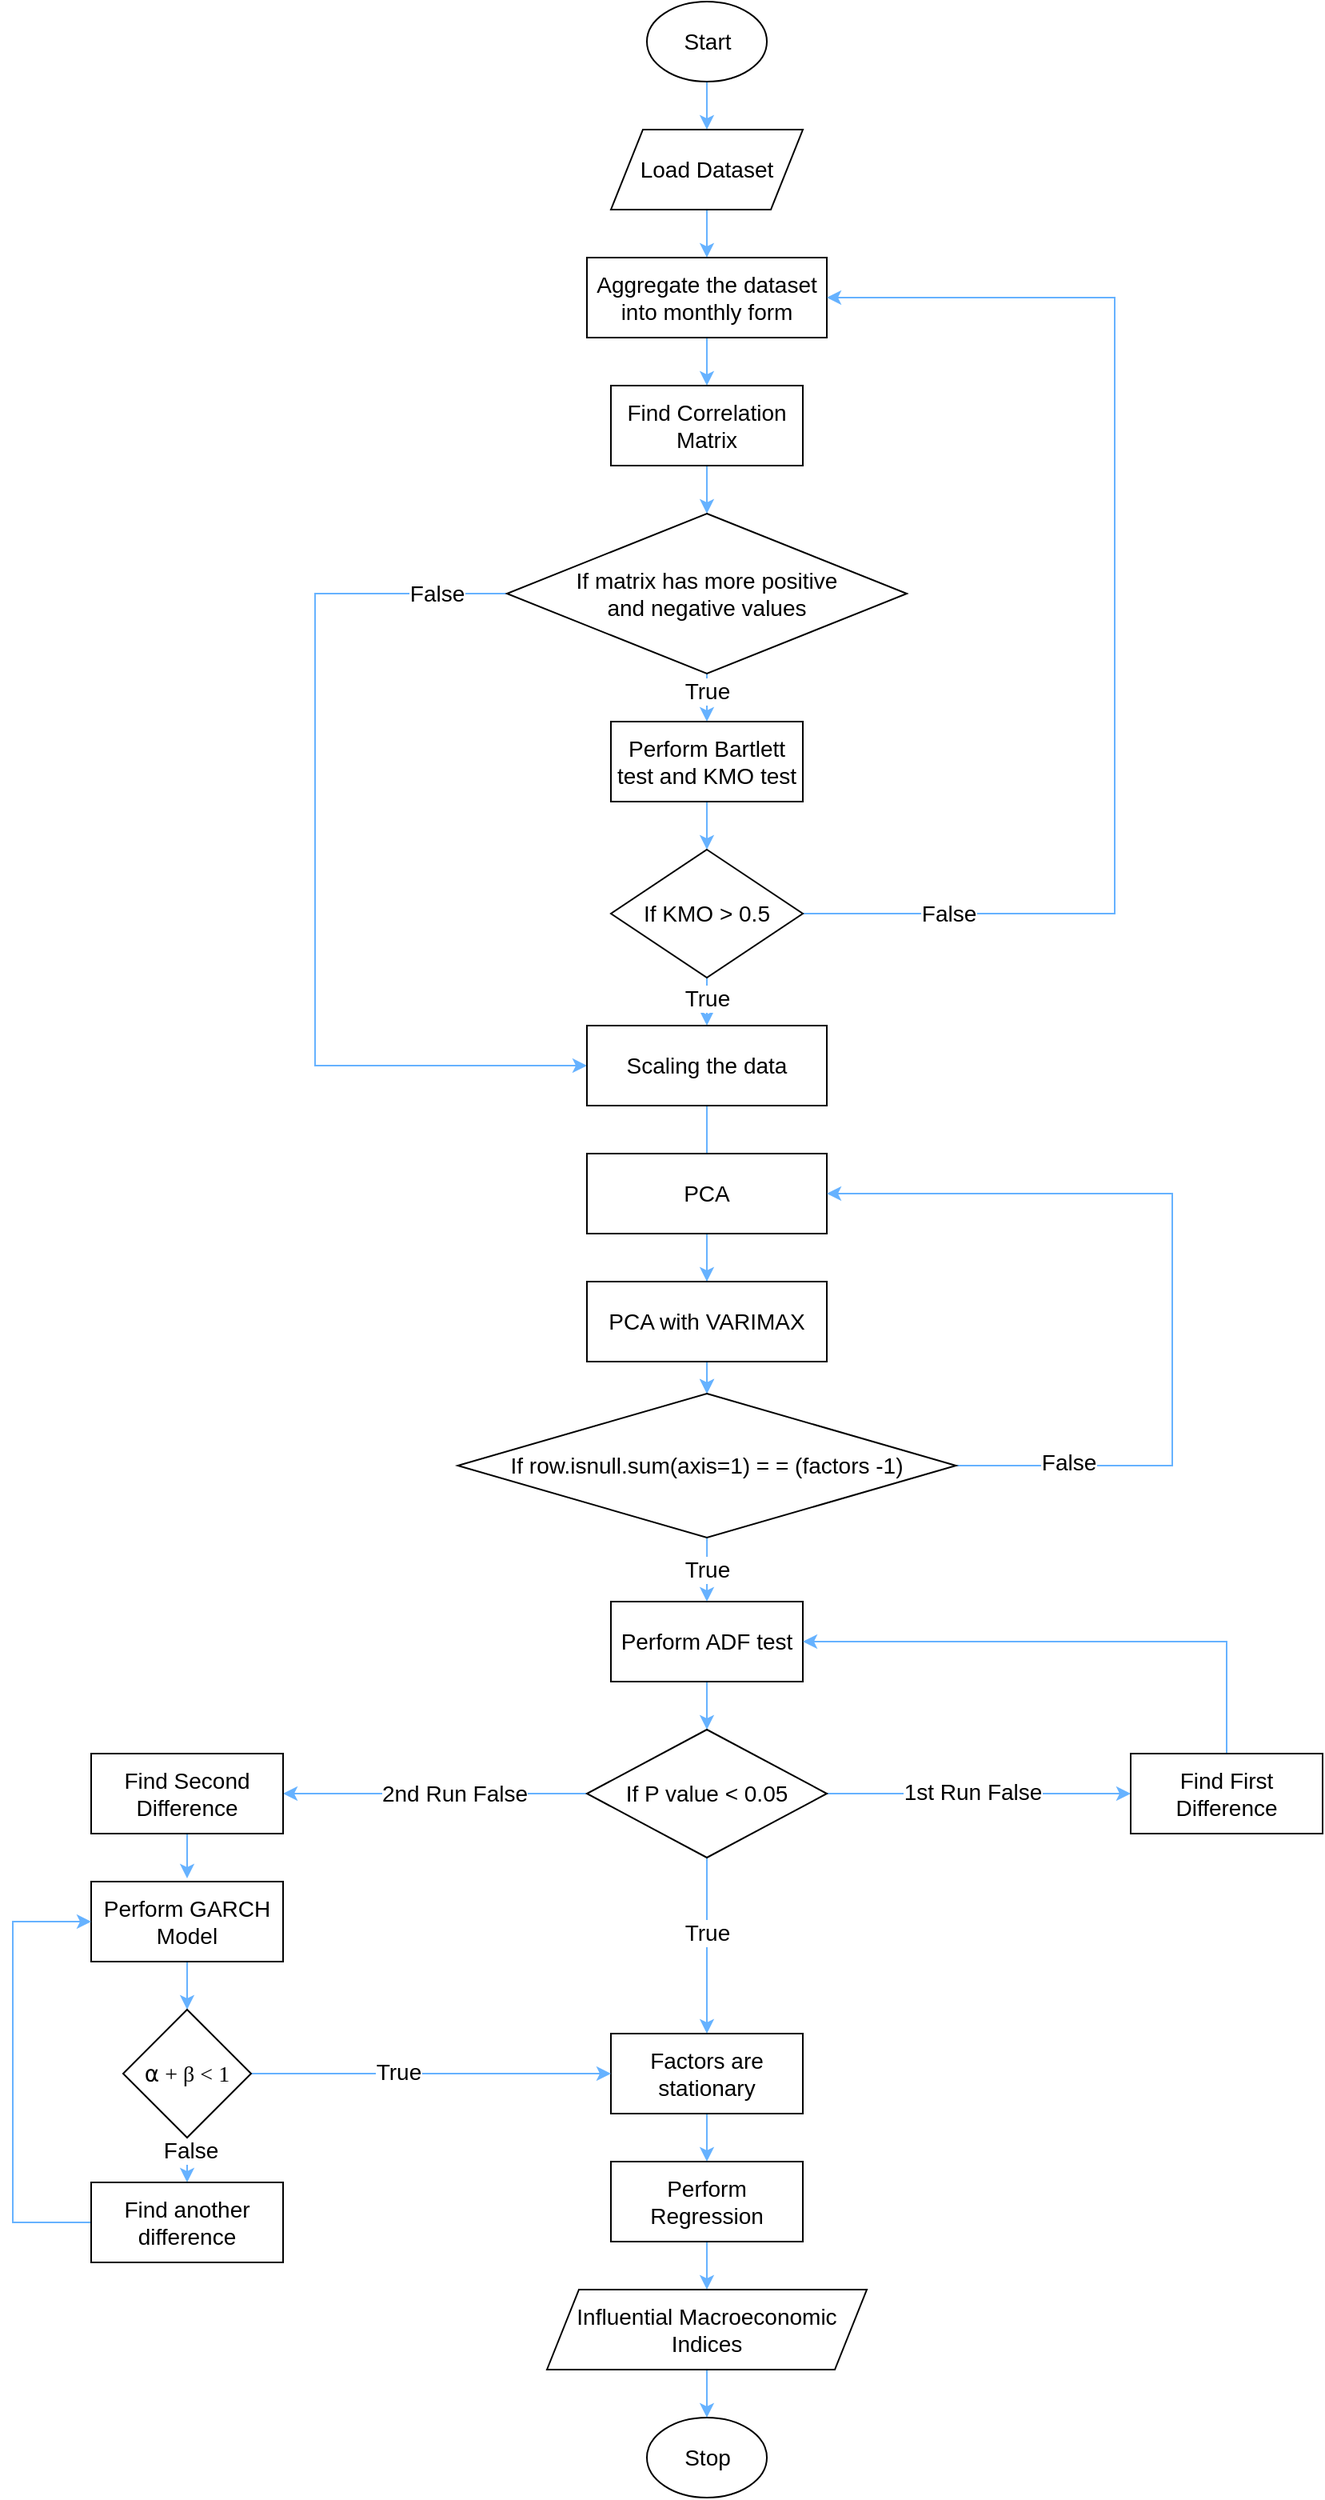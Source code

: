 <mxfile version="20.2.2" type="github">
  <diagram id="K4SllDyWBe866cMlf7m9" name="Page-1">
    <mxGraphModel dx="2913" dy="2673" grid="1" gridSize="10" guides="1" tooltips="1" connect="1" arrows="1" fold="1" page="1" pageScale="1" pageWidth="827" pageHeight="1169" math="0" shadow="0">
      <root>
        <mxCell id="0" />
        <mxCell id="1" parent="0" />
        <mxCell id="gdKUg1x8Pc7YjSa4p0e4-49" style="edgeStyle=orthogonalEdgeStyle;rounded=0;orthogonalLoop=1;jettySize=auto;html=1;entryX=0.5;entryY=0;entryDx=0;entryDy=0;fontSize=14;strokeColor=#66B2FF;" parent="1" source="gdKUg1x8Pc7YjSa4p0e4-1" target="gdKUg1x8Pc7YjSa4p0e4-2" edge="1">
          <mxGeometry relative="1" as="geometry" />
        </mxCell>
        <mxCell id="gdKUg1x8Pc7YjSa4p0e4-1" value="Start" style="ellipse;whiteSpace=wrap;html=1;fontSize=14;" parent="1" vertex="1">
          <mxGeometry x="786.5" y="400" width="75" height="50" as="geometry" />
        </mxCell>
        <mxCell id="gdKUg1x8Pc7YjSa4p0e4-4" value="" style="edgeStyle=orthogonalEdgeStyle;rounded=0;orthogonalLoop=1;jettySize=auto;html=1;fontSize=14;strokeColor=#66B2FF;" parent="1" source="gdKUg1x8Pc7YjSa4p0e4-2" target="gdKUg1x8Pc7YjSa4p0e4-3" edge="1">
          <mxGeometry relative="1" as="geometry" />
        </mxCell>
        <mxCell id="gdKUg1x8Pc7YjSa4p0e4-2" value="Load Dataset" style="shape=parallelogram;perimeter=parallelogramPerimeter;whiteSpace=wrap;html=1;fixedSize=1;fontSize=14;" parent="1" vertex="1">
          <mxGeometry x="764" y="480" width="120" height="50" as="geometry" />
        </mxCell>
        <mxCell id="gdKUg1x8Pc7YjSa4p0e4-48" style="edgeStyle=orthogonalEdgeStyle;rounded=0;orthogonalLoop=1;jettySize=auto;html=1;entryX=0.5;entryY=0;entryDx=0;entryDy=0;fontSize=14;strokeColor=#66B2FF;" parent="1" source="gdKUg1x8Pc7YjSa4p0e4-3" target="gdKUg1x8Pc7YjSa4p0e4-5" edge="1">
          <mxGeometry relative="1" as="geometry" />
        </mxCell>
        <mxCell id="gdKUg1x8Pc7YjSa4p0e4-3" value="Aggregate the dataset into monthly form" style="rounded=0;whiteSpace=wrap;html=1;fontSize=14;" parent="1" vertex="1">
          <mxGeometry x="749" y="560" width="150" height="50" as="geometry" />
        </mxCell>
        <mxCell id="gdKUg1x8Pc7YjSa4p0e4-47" style="edgeStyle=orthogonalEdgeStyle;rounded=0;orthogonalLoop=1;jettySize=auto;html=1;entryX=0.5;entryY=0;entryDx=0;entryDy=0;fontSize=14;strokeColor=#66B2FF;" parent="1" source="gdKUg1x8Pc7YjSa4p0e4-5" target="gdKUg1x8Pc7YjSa4p0e4-6" edge="1">
          <mxGeometry relative="1" as="geometry" />
        </mxCell>
        <mxCell id="gdKUg1x8Pc7YjSa4p0e4-5" value="Find Correlation Matrix" style="rounded=0;whiteSpace=wrap;html=1;fontSize=14;" parent="1" vertex="1">
          <mxGeometry x="764" y="640" width="120" height="50" as="geometry" />
        </mxCell>
        <mxCell id="gdKUg1x8Pc7YjSa4p0e4-46" style="edgeStyle=orthogonalEdgeStyle;rounded=0;orthogonalLoop=1;jettySize=auto;html=1;entryX=0.5;entryY=0;entryDx=0;entryDy=0;fontSize=14;strokeColor=#66B2FF;" parent="1" source="gdKUg1x8Pc7YjSa4p0e4-6" target="gdKUg1x8Pc7YjSa4p0e4-7" edge="1">
          <mxGeometry relative="1" as="geometry" />
        </mxCell>
        <mxCell id="gdKUg1x8Pc7YjSa4p0e4-60" value="True" style="edgeLabel;html=1;align=center;verticalAlign=middle;resizable=0;points=[];fontSize=14;" parent="gdKUg1x8Pc7YjSa4p0e4-46" vertex="1" connectable="0">
          <mxGeometry x="0.24" y="1" relative="1" as="geometry">
            <mxPoint x="-1" as="offset" />
          </mxGeometry>
        </mxCell>
        <mxCell id="gdKUg1x8Pc7YjSa4p0e4-52" style="edgeStyle=orthogonalEdgeStyle;rounded=0;orthogonalLoop=1;jettySize=auto;html=1;entryX=0;entryY=0.5;entryDx=0;entryDy=0;fontSize=14;strokeColor=#66B2FF;" parent="1" source="gdKUg1x8Pc7YjSa4p0e4-6" target="gdKUg1x8Pc7YjSa4p0e4-9" edge="1">
          <mxGeometry relative="1" as="geometry">
            <Array as="points">
              <mxPoint x="579" y="770" />
              <mxPoint x="579" y="1065" />
            </Array>
          </mxGeometry>
        </mxCell>
        <mxCell id="gdKUg1x8Pc7YjSa4p0e4-59" value="False" style="edgeLabel;html=1;align=center;verticalAlign=middle;resizable=0;points=[];fontSize=14;" parent="gdKUg1x8Pc7YjSa4p0e4-52" vertex="1" connectable="0">
          <mxGeometry x="-0.85" relative="1" as="geometry">
            <mxPoint as="offset" />
          </mxGeometry>
        </mxCell>
        <mxCell id="gdKUg1x8Pc7YjSa4p0e4-6" value="If matrix has more positive &lt;br&gt;and negative values" style="rhombus;whiteSpace=wrap;html=1;fontSize=14;align=center;" parent="1" vertex="1">
          <mxGeometry x="699" y="720" width="250" height="100" as="geometry" />
        </mxCell>
        <mxCell id="gdKUg1x8Pc7YjSa4p0e4-45" style="edgeStyle=orthogonalEdgeStyle;rounded=0;orthogonalLoop=1;jettySize=auto;html=1;entryX=0.5;entryY=0;entryDx=0;entryDy=0;fontSize=14;strokeColor=#66B2FF;" parent="1" source="gdKUg1x8Pc7YjSa4p0e4-7" target="gdKUg1x8Pc7YjSa4p0e4-8" edge="1">
          <mxGeometry relative="1" as="geometry" />
        </mxCell>
        <mxCell id="gdKUg1x8Pc7YjSa4p0e4-7" value="Perform Bartlett test and KMO test" style="rounded=0;whiteSpace=wrap;html=1;fontSize=14;" parent="1" vertex="1">
          <mxGeometry x="764" y="850" width="120" height="50" as="geometry" />
        </mxCell>
        <mxCell id="gdKUg1x8Pc7YjSa4p0e4-44" style="edgeStyle=orthogonalEdgeStyle;rounded=0;orthogonalLoop=1;jettySize=auto;html=1;entryX=0.5;entryY=0;entryDx=0;entryDy=0;fontSize=14;strokeColor=#66B2FF;" parent="1" source="gdKUg1x8Pc7YjSa4p0e4-8" target="gdKUg1x8Pc7YjSa4p0e4-9" edge="1">
          <mxGeometry relative="1" as="geometry" />
        </mxCell>
        <mxCell id="gdKUg1x8Pc7YjSa4p0e4-62" value="True" style="edgeLabel;html=1;align=center;verticalAlign=middle;resizable=0;points=[];fontSize=14;" parent="gdKUg1x8Pc7YjSa4p0e4-44" vertex="1" connectable="0">
          <mxGeometry x="0.32" y="1" relative="1" as="geometry">
            <mxPoint x="-1" as="offset" />
          </mxGeometry>
        </mxCell>
        <mxCell id="gdKUg1x8Pc7YjSa4p0e4-54" style="edgeStyle=orthogonalEdgeStyle;rounded=0;orthogonalLoop=1;jettySize=auto;html=1;entryX=1;entryY=0.5;entryDx=0;entryDy=0;fontSize=14;strokeColor=#66B2FF;" parent="1" source="gdKUg1x8Pc7YjSa4p0e4-8" target="gdKUg1x8Pc7YjSa4p0e4-3" edge="1">
          <mxGeometry relative="1" as="geometry">
            <Array as="points">
              <mxPoint x="1079" y="970" />
              <mxPoint x="1079" y="585" />
            </Array>
          </mxGeometry>
        </mxCell>
        <mxCell id="gdKUg1x8Pc7YjSa4p0e4-61" value="False" style="edgeLabel;html=1;align=center;verticalAlign=middle;resizable=0;points=[];fontSize=14;" parent="gdKUg1x8Pc7YjSa4p0e4-54" vertex="1" connectable="0">
          <mxGeometry x="-0.76" y="-2" relative="1" as="geometry">
            <mxPoint y="-2" as="offset" />
          </mxGeometry>
        </mxCell>
        <mxCell id="gdKUg1x8Pc7YjSa4p0e4-8" value="If KMO &amp;gt; 0.5" style="rhombus;whiteSpace=wrap;html=1;fontSize=14;" parent="1" vertex="1">
          <mxGeometry x="764" y="930" width="120" height="80" as="geometry" />
        </mxCell>
        <mxCell id="5D3_yG2X3wD0r3FNZIlU-8" value="" style="edgeStyle=orthogonalEdgeStyle;rounded=0;orthogonalLoop=1;jettySize=auto;html=1;strokeColor=#66B2FF;" parent="1" source="gdKUg1x8Pc7YjSa4p0e4-9" target="5D3_yG2X3wD0r3FNZIlU-2" edge="1">
          <mxGeometry relative="1" as="geometry" />
        </mxCell>
        <mxCell id="gdKUg1x8Pc7YjSa4p0e4-9" value="Scaling the data" style="rounded=0;whiteSpace=wrap;html=1;fontSize=14;" parent="1" vertex="1">
          <mxGeometry x="749" y="1040" width="150" height="50" as="geometry" />
        </mxCell>
        <mxCell id="gdKUg1x8Pc7YjSa4p0e4-42" style="edgeStyle=orthogonalEdgeStyle;rounded=0;orthogonalLoop=1;jettySize=auto;html=1;entryX=0.5;entryY=0;entryDx=0;entryDy=0;fontSize=14;strokeColor=#66B2FF;" parent="1" source="gdKUg1x8Pc7YjSa4p0e4-10" target="gdKUg1x8Pc7YjSa4p0e4-11" edge="1">
          <mxGeometry relative="1" as="geometry" />
        </mxCell>
        <mxCell id="gdKUg1x8Pc7YjSa4p0e4-10" value="Perform ADF test" style="rounded=0;whiteSpace=wrap;html=1;fontSize=14;" parent="1" vertex="1">
          <mxGeometry x="764" y="1400" width="120" height="50" as="geometry" />
        </mxCell>
        <mxCell id="gdKUg1x8Pc7YjSa4p0e4-21" style="edgeStyle=orthogonalEdgeStyle;rounded=0;orthogonalLoop=1;jettySize=auto;html=1;entryX=1;entryY=0.5;entryDx=0;entryDy=0;fontSize=14;strokeColor=#66B2FF;" parent="1" source="gdKUg1x8Pc7YjSa4p0e4-11" target="gdKUg1x8Pc7YjSa4p0e4-16" edge="1">
          <mxGeometry relative="1" as="geometry" />
        </mxCell>
        <mxCell id="gdKUg1x8Pc7YjSa4p0e4-64" value="2nd Run False" style="edgeLabel;html=1;align=center;verticalAlign=middle;resizable=0;points=[];fontSize=14;" parent="gdKUg1x8Pc7YjSa4p0e4-21" vertex="1" connectable="0">
          <mxGeometry x="-0.126" y="2" relative="1" as="geometry">
            <mxPoint y="-2" as="offset" />
          </mxGeometry>
        </mxCell>
        <mxCell id="gdKUg1x8Pc7YjSa4p0e4-40" style="edgeStyle=orthogonalEdgeStyle;rounded=0;orthogonalLoop=1;jettySize=auto;html=1;entryX=0;entryY=0.5;entryDx=0;entryDy=0;fontSize=14;strokeColor=#66B2FF;" parent="1" source="gdKUg1x8Pc7YjSa4p0e4-11" target="gdKUg1x8Pc7YjSa4p0e4-20" edge="1">
          <mxGeometry relative="1" as="geometry" />
        </mxCell>
        <mxCell id="gdKUg1x8Pc7YjSa4p0e4-63" value="1st Run False" style="edgeLabel;html=1;align=center;verticalAlign=middle;resizable=0;points=[];fontSize=14;" parent="gdKUg1x8Pc7YjSa4p0e4-40" vertex="1" connectable="0">
          <mxGeometry x="-0.042" y="1" relative="1" as="geometry">
            <mxPoint as="offset" />
          </mxGeometry>
        </mxCell>
        <mxCell id="gdKUg1x8Pc7YjSa4p0e4-50" style="edgeStyle=orthogonalEdgeStyle;rounded=0;orthogonalLoop=1;jettySize=auto;html=1;entryX=0.5;entryY=0;entryDx=0;entryDy=0;fontSize=14;strokeColor=#66B2FF;" parent="1" source="gdKUg1x8Pc7YjSa4p0e4-11" target="gdKUg1x8Pc7YjSa4p0e4-12" edge="1">
          <mxGeometry relative="1" as="geometry" />
        </mxCell>
        <mxCell id="gdKUg1x8Pc7YjSa4p0e4-65" value="True" style="edgeLabel;html=1;align=center;verticalAlign=middle;resizable=0;points=[];fontSize=14;" parent="gdKUg1x8Pc7YjSa4p0e4-50" vertex="1" connectable="0">
          <mxGeometry x="-0.145" y="1" relative="1" as="geometry">
            <mxPoint x="-1" as="offset" />
          </mxGeometry>
        </mxCell>
        <mxCell id="gdKUg1x8Pc7YjSa4p0e4-11" value="If P value &amp;lt; 0.05" style="rhombus;whiteSpace=wrap;html=1;fontSize=14;" parent="1" vertex="1">
          <mxGeometry x="749" y="1480" width="150" height="80" as="geometry" />
        </mxCell>
        <mxCell id="gdKUg1x8Pc7YjSa4p0e4-37" style="edgeStyle=orthogonalEdgeStyle;rounded=0;orthogonalLoop=1;jettySize=auto;html=1;entryX=0.5;entryY=0;entryDx=0;entryDy=0;fontSize=14;strokeColor=#66B2FF;" parent="1" source="gdKUg1x8Pc7YjSa4p0e4-12" target="gdKUg1x8Pc7YjSa4p0e4-13" edge="1">
          <mxGeometry relative="1" as="geometry" />
        </mxCell>
        <mxCell id="gdKUg1x8Pc7YjSa4p0e4-12" value="Factors are stationary" style="rounded=0;whiteSpace=wrap;html=1;fontSize=14;" parent="1" vertex="1">
          <mxGeometry x="764" y="1670" width="120" height="50" as="geometry" />
        </mxCell>
        <mxCell id="gdKUg1x8Pc7YjSa4p0e4-38" style="edgeStyle=orthogonalEdgeStyle;rounded=0;orthogonalLoop=1;jettySize=auto;html=1;entryX=0.5;entryY=0;entryDx=0;entryDy=0;fontSize=14;strokeColor=#66B2FF;" parent="1" source="gdKUg1x8Pc7YjSa4p0e4-13" target="gdKUg1x8Pc7YjSa4p0e4-14" edge="1">
          <mxGeometry relative="1" as="geometry" />
        </mxCell>
        <mxCell id="gdKUg1x8Pc7YjSa4p0e4-13" value="Perform Regression" style="rounded=0;whiteSpace=wrap;html=1;fontSize=14;" parent="1" vertex="1">
          <mxGeometry x="764" y="1750" width="120" height="50" as="geometry" />
        </mxCell>
        <mxCell id="gdKUg1x8Pc7YjSa4p0e4-39" style="edgeStyle=orthogonalEdgeStyle;rounded=0;orthogonalLoop=1;jettySize=auto;html=1;entryX=0.5;entryY=0;entryDx=0;entryDy=0;fontSize=14;strokeColor=#66B2FF;" parent="1" source="gdKUg1x8Pc7YjSa4p0e4-14" target="gdKUg1x8Pc7YjSa4p0e4-15" edge="1">
          <mxGeometry relative="1" as="geometry" />
        </mxCell>
        <mxCell id="gdKUg1x8Pc7YjSa4p0e4-14" value="Influential Macroeconomic Indices" style="shape=parallelogram;perimeter=parallelogramPerimeter;whiteSpace=wrap;html=1;fixedSize=1;fontSize=14;" parent="1" vertex="1">
          <mxGeometry x="724" y="1830" width="200" height="50" as="geometry" />
        </mxCell>
        <mxCell id="gdKUg1x8Pc7YjSa4p0e4-15" value="Stop" style="ellipse;whiteSpace=wrap;html=1;fontSize=14;" parent="1" vertex="1">
          <mxGeometry x="786.5" y="1910" width="75" height="50" as="geometry" />
        </mxCell>
        <mxCell id="gdKUg1x8Pc7YjSa4p0e4-41" style="edgeStyle=orthogonalEdgeStyle;rounded=0;orthogonalLoop=1;jettySize=auto;html=1;fontSize=14;strokeColor=#66B2FF;" parent="1" source="gdKUg1x8Pc7YjSa4p0e4-16" edge="1">
          <mxGeometry relative="1" as="geometry">
            <mxPoint x="499" y="1573" as="targetPoint" />
          </mxGeometry>
        </mxCell>
        <mxCell id="gdKUg1x8Pc7YjSa4p0e4-16" value="Find Second Difference" style="rounded=0;whiteSpace=wrap;html=1;fontSize=14;" parent="1" vertex="1">
          <mxGeometry x="439" y="1495" width="120" height="50" as="geometry" />
        </mxCell>
        <mxCell id="gdKUg1x8Pc7YjSa4p0e4-23" value="" style="edgeStyle=orthogonalEdgeStyle;rounded=0;orthogonalLoop=1;jettySize=auto;html=1;fontSize=14;strokeColor=#66B2FF;" parent="1" source="gdKUg1x8Pc7YjSa4p0e4-17" target="gdKUg1x8Pc7YjSa4p0e4-18" edge="1">
          <mxGeometry relative="1" as="geometry" />
        </mxCell>
        <mxCell id="gdKUg1x8Pc7YjSa4p0e4-17" value="Perform GARCH Model" style="rounded=0;whiteSpace=wrap;html=1;fontSize=14;" parent="1" vertex="1">
          <mxGeometry x="439" y="1575" width="120" height="50" as="geometry" />
        </mxCell>
        <mxCell id="gdKUg1x8Pc7YjSa4p0e4-24" value="" style="edgeStyle=orthogonalEdgeStyle;rounded=0;orthogonalLoop=1;jettySize=auto;html=1;fontSize=14;strokeColor=#66B2FF;" parent="1" source="gdKUg1x8Pc7YjSa4p0e4-18" target="gdKUg1x8Pc7YjSa4p0e4-19" edge="1">
          <mxGeometry relative="1" as="geometry" />
        </mxCell>
        <mxCell id="gdKUg1x8Pc7YjSa4p0e4-67" value="False" style="edgeLabel;html=1;align=center;verticalAlign=middle;resizable=0;points=[];fontSize=14;" parent="gdKUg1x8Pc7YjSa4p0e4-24" vertex="1" connectable="0">
          <mxGeometry x="0.231" y="2" relative="1" as="geometry">
            <mxPoint as="offset" />
          </mxGeometry>
        </mxCell>
        <mxCell id="gdKUg1x8Pc7YjSa4p0e4-25" style="edgeStyle=orthogonalEdgeStyle;rounded=0;orthogonalLoop=1;jettySize=auto;html=1;fontSize=14;strokeColor=#66B2FF;" parent="1" source="gdKUg1x8Pc7YjSa4p0e4-18" target="gdKUg1x8Pc7YjSa4p0e4-12" edge="1">
          <mxGeometry relative="1" as="geometry" />
        </mxCell>
        <mxCell id="gdKUg1x8Pc7YjSa4p0e4-66" value="True" style="edgeLabel;html=1;align=center;verticalAlign=middle;resizable=0;points=[];fontSize=14;" parent="gdKUg1x8Pc7YjSa4p0e4-25" vertex="1" connectable="0">
          <mxGeometry x="-0.182" y="1" relative="1" as="geometry">
            <mxPoint as="offset" />
          </mxGeometry>
        </mxCell>
        <mxCell id="gdKUg1x8Pc7YjSa4p0e4-18" value="&lt;span style=&quot;text-align: start;&quot; id=&quot;docs-internal-guid-f7596475-7fff-9a4c-d4e9-b0a9f492e0af&quot;&gt;&lt;p style=&quot;line-height: 1.2; text-align: center; margin-top: 0pt; margin-bottom: 0pt;&quot; dir=&quot;ltr&quot;&gt;&lt;span style=&quot;font-family: &amp;quot;Times New Roman&amp;quot;; font-variant-ligatures: normal; font-variant-east-asian: normal; font-variant-position: normal; vertical-align: baseline;&quot;&gt;&lt;font style=&quot;font-size: 14px;&quot;&gt;⍺ + β &amp;lt; 1&lt;/font&gt;&lt;/span&gt;&lt;/p&gt;&lt;/span&gt;" style="rhombus;whiteSpace=wrap;html=1;fontSize=14;" parent="1" vertex="1">
          <mxGeometry x="459" y="1655" width="80" height="80" as="geometry" />
        </mxCell>
        <mxCell id="gdKUg1x8Pc7YjSa4p0e4-55" style="edgeStyle=orthogonalEdgeStyle;rounded=0;orthogonalLoop=1;jettySize=auto;html=1;entryX=0;entryY=0.5;entryDx=0;entryDy=0;fontSize=14;strokeColor=#66B2FF;" parent="1" source="gdKUg1x8Pc7YjSa4p0e4-19" target="gdKUg1x8Pc7YjSa4p0e4-17" edge="1">
          <mxGeometry relative="1" as="geometry">
            <Array as="points">
              <mxPoint x="390" y="1788" />
              <mxPoint x="390" y="1600" />
            </Array>
          </mxGeometry>
        </mxCell>
        <mxCell id="gdKUg1x8Pc7YjSa4p0e4-19" value="Find another difference" style="rounded=0;whiteSpace=wrap;html=1;fontSize=14;" parent="1" vertex="1">
          <mxGeometry x="439" y="1763" width="120" height="50" as="geometry" />
        </mxCell>
        <mxCell id="gdKUg1x8Pc7YjSa4p0e4-51" style="edgeStyle=orthogonalEdgeStyle;rounded=0;orthogonalLoop=1;jettySize=auto;html=1;entryX=1;entryY=0.5;entryDx=0;entryDy=0;fontSize=14;strokeColor=#66B2FF;" parent="1" source="gdKUg1x8Pc7YjSa4p0e4-20" target="gdKUg1x8Pc7YjSa4p0e4-10" edge="1">
          <mxGeometry relative="1" as="geometry">
            <Array as="points">
              <mxPoint x="1149" y="1425" />
            </Array>
          </mxGeometry>
        </mxCell>
        <mxCell id="gdKUg1x8Pc7YjSa4p0e4-20" value="Find First Difference" style="rounded=0;whiteSpace=wrap;html=1;fontSize=14;" parent="1" vertex="1">
          <mxGeometry x="1089" y="1495" width="120" height="50" as="geometry" />
        </mxCell>
        <mxCell id="5D3_yG2X3wD0r3FNZIlU-7" value="" style="edgeStyle=orthogonalEdgeStyle;rounded=0;orthogonalLoop=1;jettySize=auto;html=1;strokeColor=#66B2FF;" parent="1" source="5D3_yG2X3wD0r3FNZIlU-1" target="5D3_yG2X3wD0r3FNZIlU-4" edge="1">
          <mxGeometry relative="1" as="geometry" />
        </mxCell>
        <mxCell id="5D3_yG2X3wD0r3FNZIlU-1" value="PCA" style="rounded=0;whiteSpace=wrap;html=1;fontSize=14;" parent="1" vertex="1">
          <mxGeometry x="749" y="1120" width="150" height="50" as="geometry" />
        </mxCell>
        <mxCell id="5D3_yG2X3wD0r3FNZIlU-5" value="" style="edgeStyle=orthogonalEdgeStyle;rounded=0;orthogonalLoop=1;jettySize=auto;html=1;strokeColor=#66B2FF;" parent="1" source="5D3_yG2X3wD0r3FNZIlU-2" target="5D3_yG2X3wD0r3FNZIlU-4" edge="1">
          <mxGeometry relative="1" as="geometry" />
        </mxCell>
        <mxCell id="5D3_yG2X3wD0r3FNZIlU-2" value="PCA with VARIMAX" style="rounded=0;whiteSpace=wrap;html=1;fontSize=14;" parent="1" vertex="1">
          <mxGeometry x="749" y="1200" width="150" height="50" as="geometry" />
        </mxCell>
        <mxCell id="5D3_yG2X3wD0r3FNZIlU-6" value="True" style="edgeStyle=orthogonalEdgeStyle;rounded=0;orthogonalLoop=1;jettySize=auto;html=1;fontSize=14;strokeColor=#66B2FF;" parent="1" source="5D3_yG2X3wD0r3FNZIlU-4" target="gdKUg1x8Pc7YjSa4p0e4-10" edge="1">
          <mxGeometry relative="1" as="geometry" />
        </mxCell>
        <mxCell id="5D3_yG2X3wD0r3FNZIlU-9" style="edgeStyle=orthogonalEdgeStyle;rounded=0;orthogonalLoop=1;jettySize=auto;html=1;entryX=1;entryY=0.5;entryDx=0;entryDy=0;strokeColor=#66B2FF;" parent="1" source="5D3_yG2X3wD0r3FNZIlU-4" target="5D3_yG2X3wD0r3FNZIlU-1" edge="1">
          <mxGeometry relative="1" as="geometry">
            <Array as="points">
              <mxPoint x="1115" y="1315" />
              <mxPoint x="1115" y="1145" />
            </Array>
          </mxGeometry>
        </mxCell>
        <mxCell id="5D3_yG2X3wD0r3FNZIlU-10" value="False" style="edgeLabel;html=1;align=center;verticalAlign=middle;resizable=0;points=[];fontSize=14;" parent="5D3_yG2X3wD0r3FNZIlU-9" vertex="1" connectable="0">
          <mxGeometry x="-0.737" y="2" relative="1" as="geometry">
            <mxPoint x="1" as="offset" />
          </mxGeometry>
        </mxCell>
        <mxCell id="5D3_yG2X3wD0r3FNZIlU-4" value="If row.isnull.sum(axis=1) = = (factors -1)" style="rhombus;whiteSpace=wrap;html=1;fontSize=14;" parent="1" vertex="1">
          <mxGeometry x="668.25" y="1270" width="311.5" height="90" as="geometry" />
        </mxCell>
      </root>
    </mxGraphModel>
  </diagram>
</mxfile>
